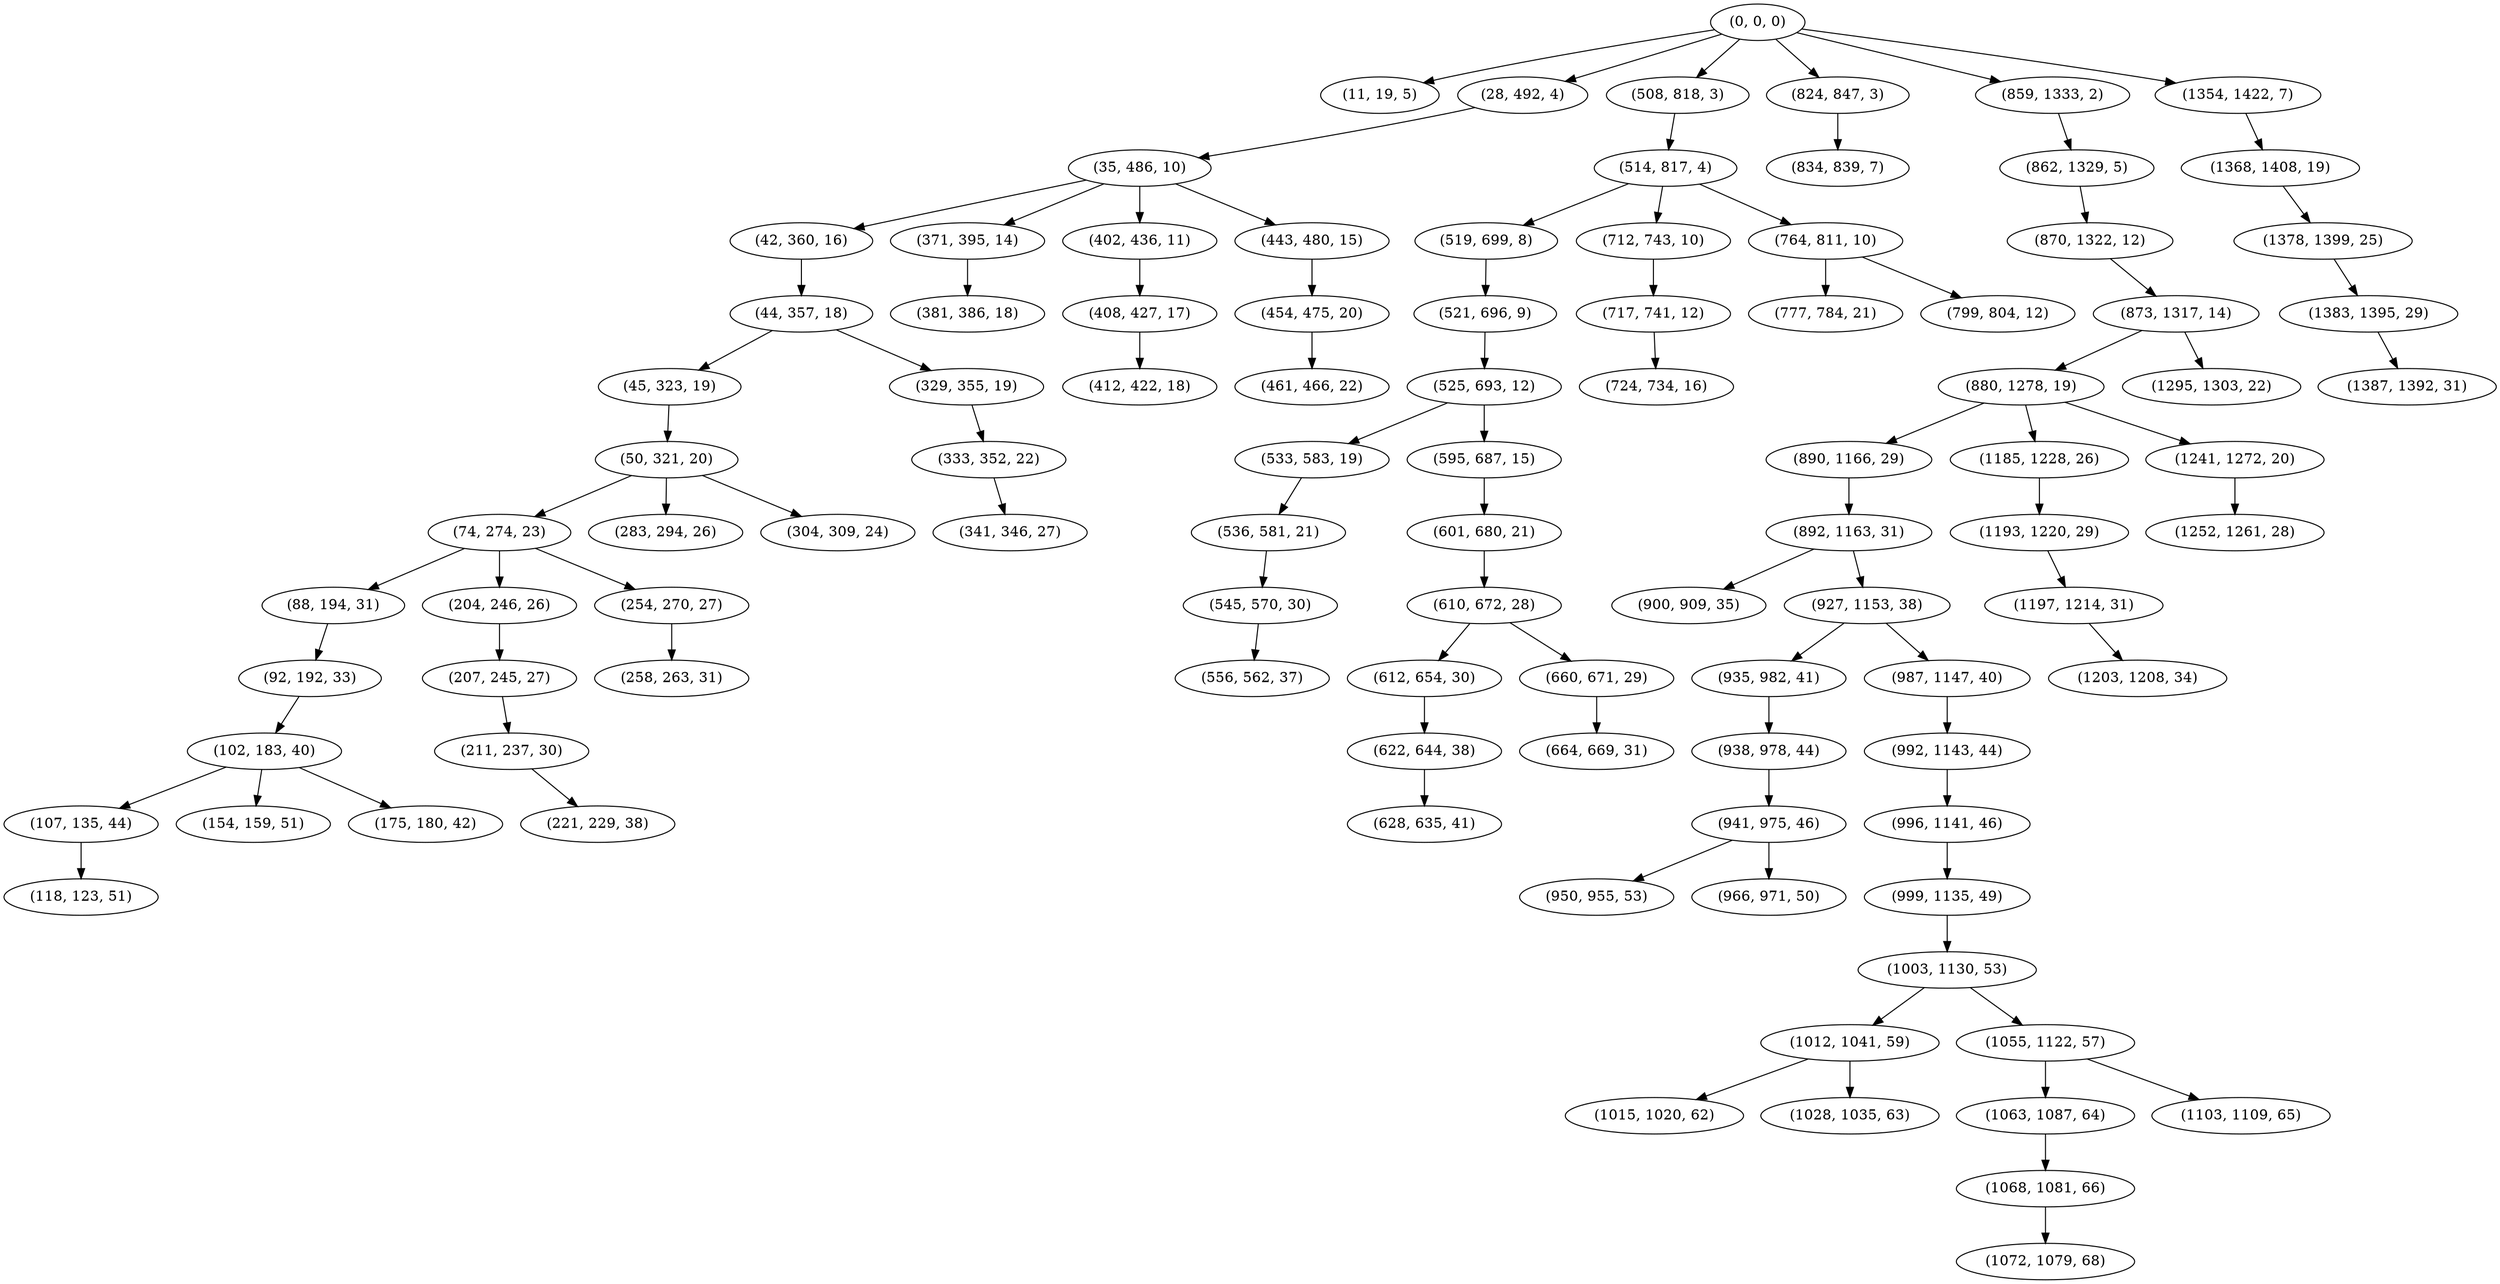 digraph tree {
    "(0, 0, 0)";
    "(11, 19, 5)";
    "(28, 492, 4)";
    "(35, 486, 10)";
    "(42, 360, 16)";
    "(44, 357, 18)";
    "(45, 323, 19)";
    "(50, 321, 20)";
    "(74, 274, 23)";
    "(88, 194, 31)";
    "(92, 192, 33)";
    "(102, 183, 40)";
    "(107, 135, 44)";
    "(118, 123, 51)";
    "(154, 159, 51)";
    "(175, 180, 42)";
    "(204, 246, 26)";
    "(207, 245, 27)";
    "(211, 237, 30)";
    "(221, 229, 38)";
    "(254, 270, 27)";
    "(258, 263, 31)";
    "(283, 294, 26)";
    "(304, 309, 24)";
    "(329, 355, 19)";
    "(333, 352, 22)";
    "(341, 346, 27)";
    "(371, 395, 14)";
    "(381, 386, 18)";
    "(402, 436, 11)";
    "(408, 427, 17)";
    "(412, 422, 18)";
    "(443, 480, 15)";
    "(454, 475, 20)";
    "(461, 466, 22)";
    "(508, 818, 3)";
    "(514, 817, 4)";
    "(519, 699, 8)";
    "(521, 696, 9)";
    "(525, 693, 12)";
    "(533, 583, 19)";
    "(536, 581, 21)";
    "(545, 570, 30)";
    "(556, 562, 37)";
    "(595, 687, 15)";
    "(601, 680, 21)";
    "(610, 672, 28)";
    "(612, 654, 30)";
    "(622, 644, 38)";
    "(628, 635, 41)";
    "(660, 671, 29)";
    "(664, 669, 31)";
    "(712, 743, 10)";
    "(717, 741, 12)";
    "(724, 734, 16)";
    "(764, 811, 10)";
    "(777, 784, 21)";
    "(799, 804, 12)";
    "(824, 847, 3)";
    "(834, 839, 7)";
    "(859, 1333, 2)";
    "(862, 1329, 5)";
    "(870, 1322, 12)";
    "(873, 1317, 14)";
    "(880, 1278, 19)";
    "(890, 1166, 29)";
    "(892, 1163, 31)";
    "(900, 909, 35)";
    "(927, 1153, 38)";
    "(935, 982, 41)";
    "(938, 978, 44)";
    "(941, 975, 46)";
    "(950, 955, 53)";
    "(966, 971, 50)";
    "(987, 1147, 40)";
    "(992, 1143, 44)";
    "(996, 1141, 46)";
    "(999, 1135, 49)";
    "(1003, 1130, 53)";
    "(1012, 1041, 59)";
    "(1015, 1020, 62)";
    "(1028, 1035, 63)";
    "(1055, 1122, 57)";
    "(1063, 1087, 64)";
    "(1068, 1081, 66)";
    "(1072, 1079, 68)";
    "(1103, 1109, 65)";
    "(1185, 1228, 26)";
    "(1193, 1220, 29)";
    "(1197, 1214, 31)";
    "(1203, 1208, 34)";
    "(1241, 1272, 20)";
    "(1252, 1261, 28)";
    "(1295, 1303, 22)";
    "(1354, 1422, 7)";
    "(1368, 1408, 19)";
    "(1378, 1399, 25)";
    "(1383, 1395, 29)";
    "(1387, 1392, 31)";
    "(0, 0, 0)" -> "(11, 19, 5)";
    "(0, 0, 0)" -> "(28, 492, 4)";
    "(0, 0, 0)" -> "(508, 818, 3)";
    "(0, 0, 0)" -> "(824, 847, 3)";
    "(0, 0, 0)" -> "(859, 1333, 2)";
    "(0, 0, 0)" -> "(1354, 1422, 7)";
    "(28, 492, 4)" -> "(35, 486, 10)";
    "(35, 486, 10)" -> "(42, 360, 16)";
    "(35, 486, 10)" -> "(371, 395, 14)";
    "(35, 486, 10)" -> "(402, 436, 11)";
    "(35, 486, 10)" -> "(443, 480, 15)";
    "(42, 360, 16)" -> "(44, 357, 18)";
    "(44, 357, 18)" -> "(45, 323, 19)";
    "(44, 357, 18)" -> "(329, 355, 19)";
    "(45, 323, 19)" -> "(50, 321, 20)";
    "(50, 321, 20)" -> "(74, 274, 23)";
    "(50, 321, 20)" -> "(283, 294, 26)";
    "(50, 321, 20)" -> "(304, 309, 24)";
    "(74, 274, 23)" -> "(88, 194, 31)";
    "(74, 274, 23)" -> "(204, 246, 26)";
    "(74, 274, 23)" -> "(254, 270, 27)";
    "(88, 194, 31)" -> "(92, 192, 33)";
    "(92, 192, 33)" -> "(102, 183, 40)";
    "(102, 183, 40)" -> "(107, 135, 44)";
    "(102, 183, 40)" -> "(154, 159, 51)";
    "(102, 183, 40)" -> "(175, 180, 42)";
    "(107, 135, 44)" -> "(118, 123, 51)";
    "(204, 246, 26)" -> "(207, 245, 27)";
    "(207, 245, 27)" -> "(211, 237, 30)";
    "(211, 237, 30)" -> "(221, 229, 38)";
    "(254, 270, 27)" -> "(258, 263, 31)";
    "(329, 355, 19)" -> "(333, 352, 22)";
    "(333, 352, 22)" -> "(341, 346, 27)";
    "(371, 395, 14)" -> "(381, 386, 18)";
    "(402, 436, 11)" -> "(408, 427, 17)";
    "(408, 427, 17)" -> "(412, 422, 18)";
    "(443, 480, 15)" -> "(454, 475, 20)";
    "(454, 475, 20)" -> "(461, 466, 22)";
    "(508, 818, 3)" -> "(514, 817, 4)";
    "(514, 817, 4)" -> "(519, 699, 8)";
    "(514, 817, 4)" -> "(712, 743, 10)";
    "(514, 817, 4)" -> "(764, 811, 10)";
    "(519, 699, 8)" -> "(521, 696, 9)";
    "(521, 696, 9)" -> "(525, 693, 12)";
    "(525, 693, 12)" -> "(533, 583, 19)";
    "(525, 693, 12)" -> "(595, 687, 15)";
    "(533, 583, 19)" -> "(536, 581, 21)";
    "(536, 581, 21)" -> "(545, 570, 30)";
    "(545, 570, 30)" -> "(556, 562, 37)";
    "(595, 687, 15)" -> "(601, 680, 21)";
    "(601, 680, 21)" -> "(610, 672, 28)";
    "(610, 672, 28)" -> "(612, 654, 30)";
    "(610, 672, 28)" -> "(660, 671, 29)";
    "(612, 654, 30)" -> "(622, 644, 38)";
    "(622, 644, 38)" -> "(628, 635, 41)";
    "(660, 671, 29)" -> "(664, 669, 31)";
    "(712, 743, 10)" -> "(717, 741, 12)";
    "(717, 741, 12)" -> "(724, 734, 16)";
    "(764, 811, 10)" -> "(777, 784, 21)";
    "(764, 811, 10)" -> "(799, 804, 12)";
    "(824, 847, 3)" -> "(834, 839, 7)";
    "(859, 1333, 2)" -> "(862, 1329, 5)";
    "(862, 1329, 5)" -> "(870, 1322, 12)";
    "(870, 1322, 12)" -> "(873, 1317, 14)";
    "(873, 1317, 14)" -> "(880, 1278, 19)";
    "(873, 1317, 14)" -> "(1295, 1303, 22)";
    "(880, 1278, 19)" -> "(890, 1166, 29)";
    "(880, 1278, 19)" -> "(1185, 1228, 26)";
    "(880, 1278, 19)" -> "(1241, 1272, 20)";
    "(890, 1166, 29)" -> "(892, 1163, 31)";
    "(892, 1163, 31)" -> "(900, 909, 35)";
    "(892, 1163, 31)" -> "(927, 1153, 38)";
    "(927, 1153, 38)" -> "(935, 982, 41)";
    "(927, 1153, 38)" -> "(987, 1147, 40)";
    "(935, 982, 41)" -> "(938, 978, 44)";
    "(938, 978, 44)" -> "(941, 975, 46)";
    "(941, 975, 46)" -> "(950, 955, 53)";
    "(941, 975, 46)" -> "(966, 971, 50)";
    "(987, 1147, 40)" -> "(992, 1143, 44)";
    "(992, 1143, 44)" -> "(996, 1141, 46)";
    "(996, 1141, 46)" -> "(999, 1135, 49)";
    "(999, 1135, 49)" -> "(1003, 1130, 53)";
    "(1003, 1130, 53)" -> "(1012, 1041, 59)";
    "(1003, 1130, 53)" -> "(1055, 1122, 57)";
    "(1012, 1041, 59)" -> "(1015, 1020, 62)";
    "(1012, 1041, 59)" -> "(1028, 1035, 63)";
    "(1055, 1122, 57)" -> "(1063, 1087, 64)";
    "(1055, 1122, 57)" -> "(1103, 1109, 65)";
    "(1063, 1087, 64)" -> "(1068, 1081, 66)";
    "(1068, 1081, 66)" -> "(1072, 1079, 68)";
    "(1185, 1228, 26)" -> "(1193, 1220, 29)";
    "(1193, 1220, 29)" -> "(1197, 1214, 31)";
    "(1197, 1214, 31)" -> "(1203, 1208, 34)";
    "(1241, 1272, 20)" -> "(1252, 1261, 28)";
    "(1354, 1422, 7)" -> "(1368, 1408, 19)";
    "(1368, 1408, 19)" -> "(1378, 1399, 25)";
    "(1378, 1399, 25)" -> "(1383, 1395, 29)";
    "(1383, 1395, 29)" -> "(1387, 1392, 31)";
}

